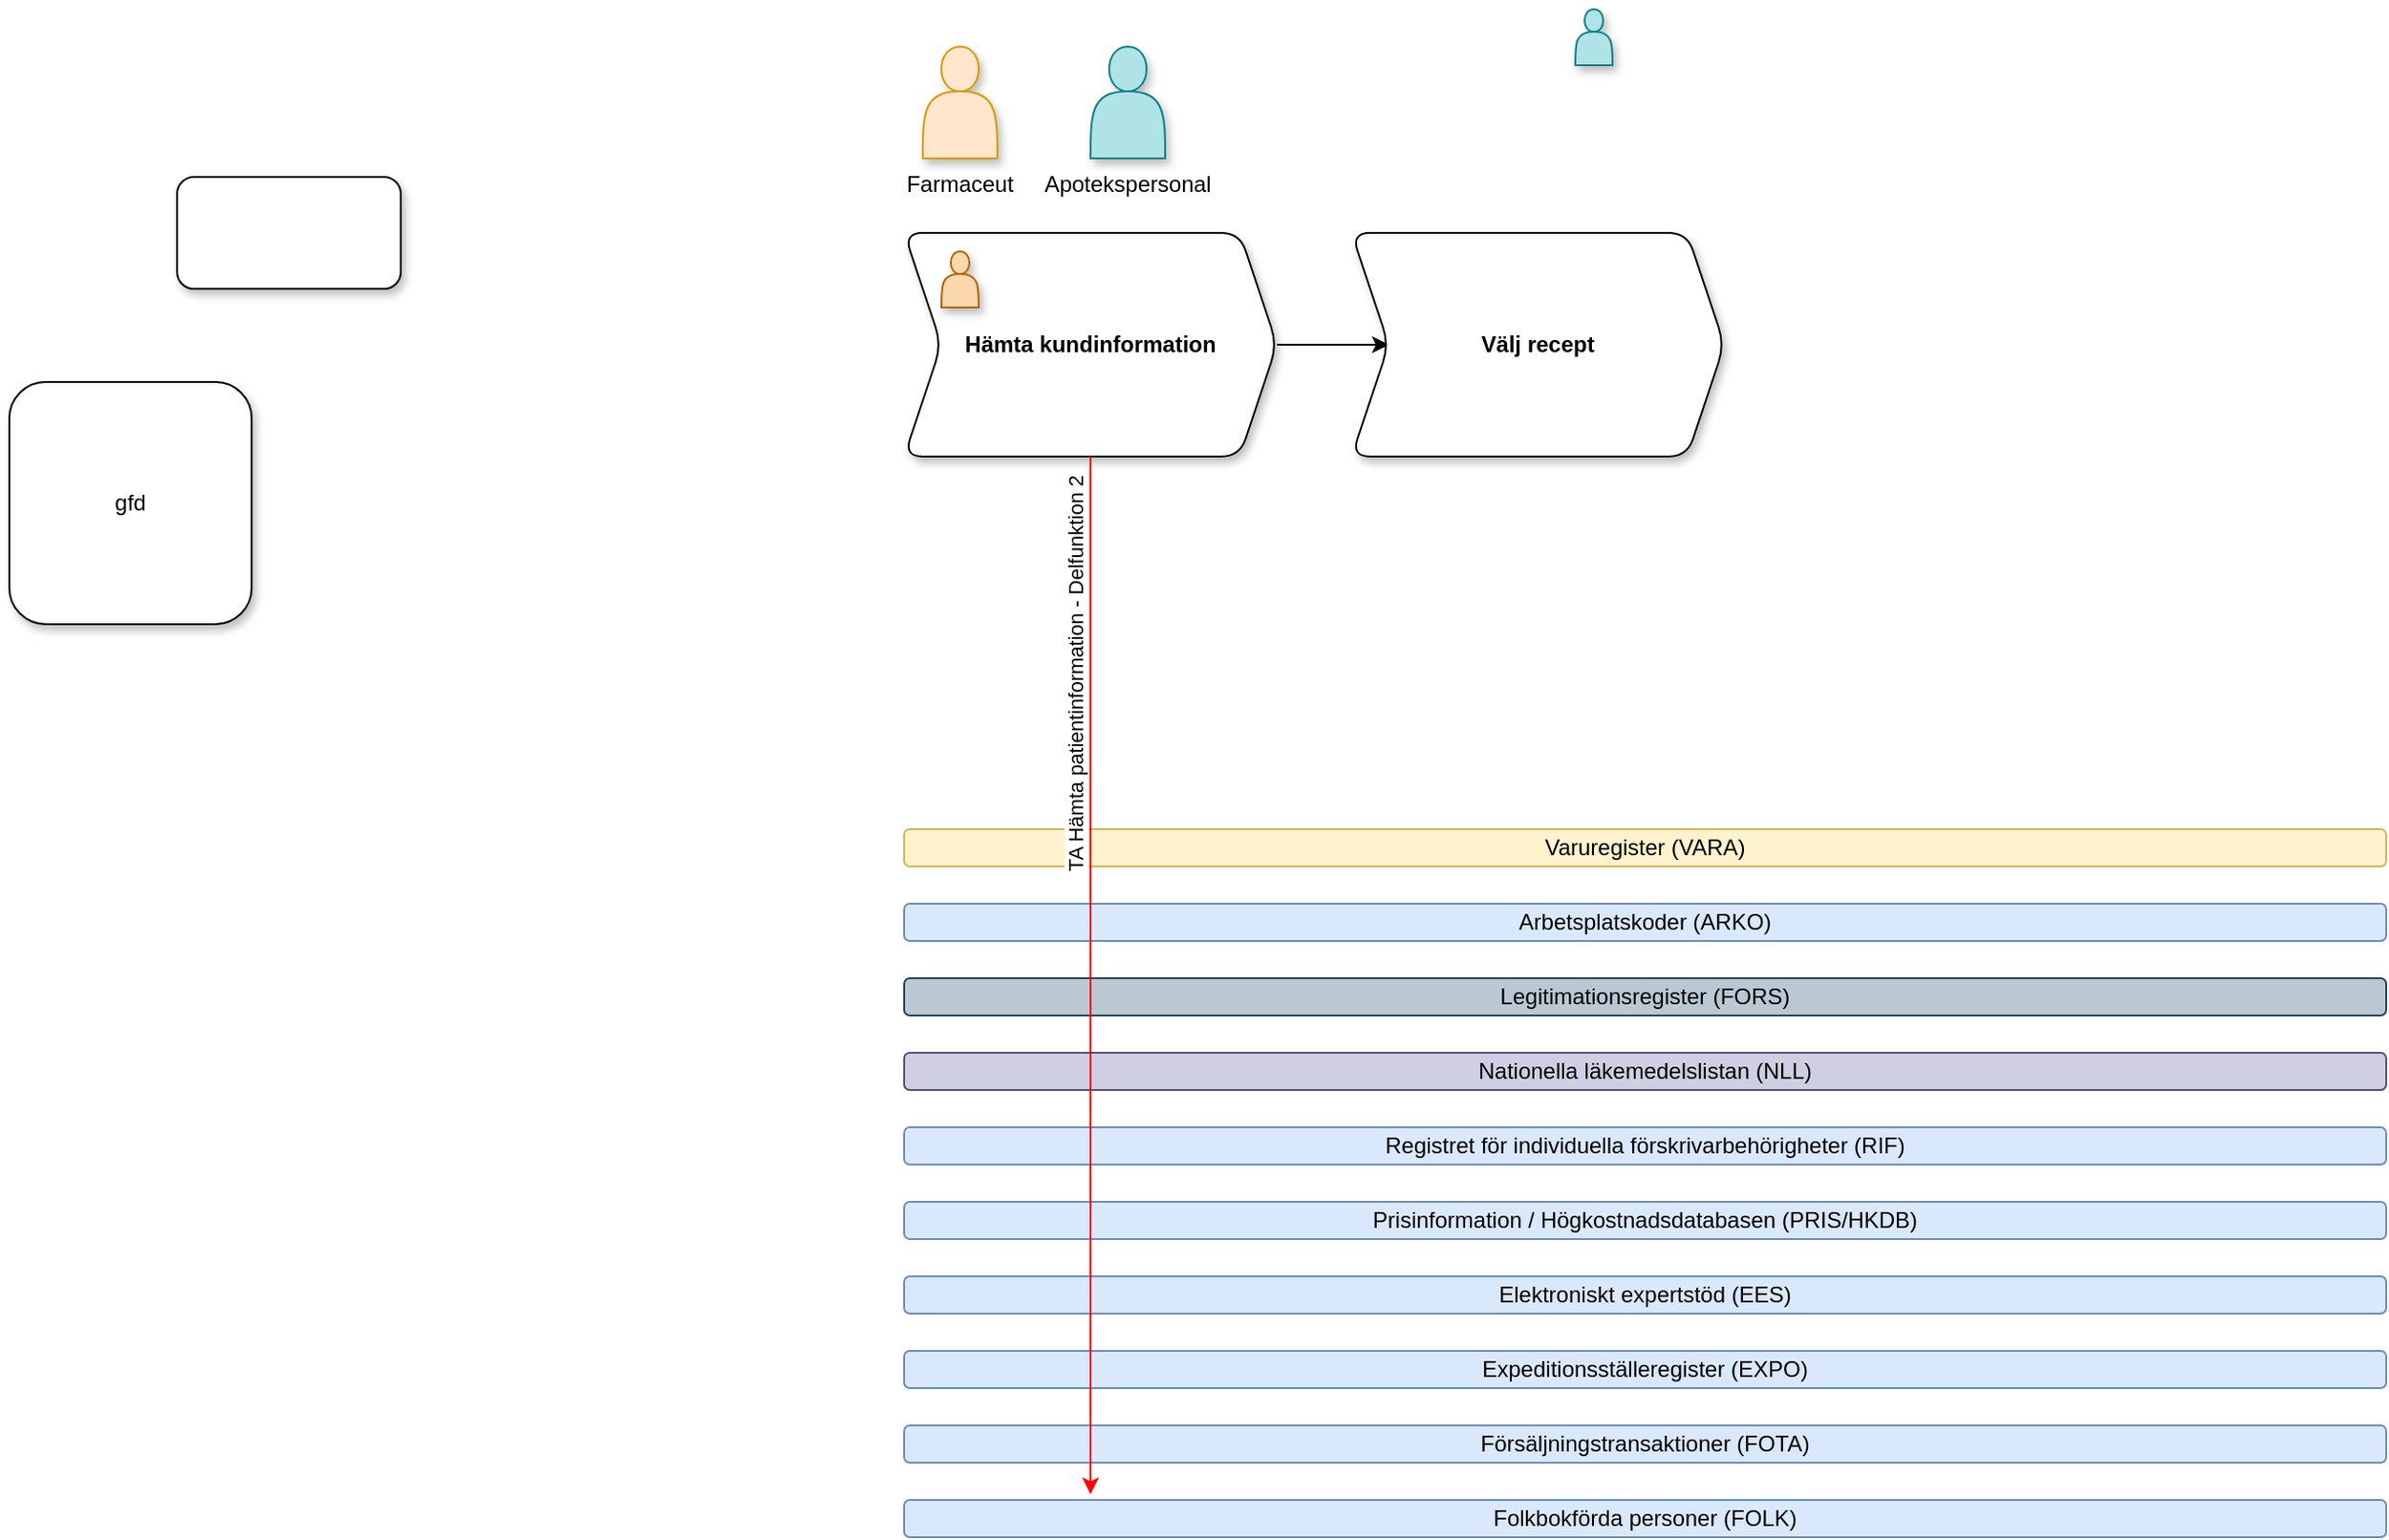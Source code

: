 <mxfile version="13.8.5" type="github">
  <diagram id="Y8RW_nMM7FUyLUE6UGEh" name="Page-1">
    <mxGraphModel dx="2055" dy="736" grid="1" gridSize="10" guides="1" tooltips="1" connect="1" arrows="1" fold="1" page="1" pageScale="1" pageWidth="850" pageHeight="1100" math="0" shadow="0">
      <root>
        <mxCell id="0" />
        <mxCell id="1" parent="0" />
        <mxCell id="-_0p66DI5QI1zj4v-Ik1-5" value="gfd" style="whiteSpace=wrap;html=1;aspect=fixed;shadow=1;rounded=1;" parent="1" vertex="1">
          <mxGeometry x="-480" y="200" width="130" height="130" as="geometry" />
        </mxCell>
        <mxCell id="-_0p66DI5QI1zj4v-Ik1-6" value="" style="rounded=1;whiteSpace=wrap;html=1;shadow=1;" parent="1" vertex="1">
          <mxGeometry x="-390" y="90" width="120" height="60" as="geometry" />
        </mxCell>
        <mxCell id="-_0p66DI5QI1zj4v-Ik1-9" value="Hämta kundinformation" style="shape=step;perimeter=stepPerimeter;whiteSpace=wrap;html=1;fixedSize=1;rounded=1;shadow=1;fontStyle=1" parent="1" vertex="1">
          <mxGeometry y="120" width="200" height="120" as="geometry" />
        </mxCell>
        <mxCell id="-_0p66DI5QI1zj4v-Ik1-10" value="Farmaceut" style="shape=actor;whiteSpace=wrap;html=1;rounded=1;shadow=1;labelPosition=center;verticalLabelPosition=bottom;align=center;verticalAlign=top;fillColor=#ffe6cc;strokeColor=#d79b00;" parent="1" vertex="1">
          <mxGeometry x="10" y="20" width="40" height="60" as="geometry" />
        </mxCell>
        <mxCell id="-_0p66DI5QI1zj4v-Ik1-12" value="Legitimationsregister (FORS)" style="whiteSpace=wrap;html=1;fillColor=#bac8d3;strokeColor=#23445d;rounded=1;" parent="1" vertex="1">
          <mxGeometry y="520" width="795" height="20" as="geometry" />
        </mxCell>
        <mxCell id="Q4kJV671iwrY0cKDhgk4-12" style="edgeStyle=orthogonalEdgeStyle;rounded=0;orthogonalLoop=1;jettySize=auto;html=1;exitX=1;exitY=0.5;exitDx=0;exitDy=0;" edge="1" parent="1" source="-_0p66DI5QI1zj4v-Ik1-9" target="Q4kJV671iwrY0cKDhgk4-13">
          <mxGeometry relative="1" as="geometry">
            <mxPoint x="-40" y="180" as="sourcePoint" />
          </mxGeometry>
        </mxCell>
        <mxCell id="Q4kJV671iwrY0cKDhgk4-1" value="Varuregister (VARA)" style="whiteSpace=wrap;html=1;fillColor=#fff2cc;strokeColor=#d6b656;rounded=1;" vertex="1" parent="1">
          <mxGeometry y="440" width="795" height="20" as="geometry" />
        </mxCell>
        <mxCell id="Q4kJV671iwrY0cKDhgk4-2" value="Arbetsplatskoder (ARKO)" style="whiteSpace=wrap;html=1;fillColor=#dae8fc;strokeColor=#6c8ebf;rounded=1;" vertex="1" parent="1">
          <mxGeometry y="480" width="795" height="20" as="geometry" />
        </mxCell>
        <mxCell id="Q4kJV671iwrY0cKDhgk4-3" value="Nationella läkemedelslistan (NLL)" style="whiteSpace=wrap;html=1;fillColor=#d0cee2;strokeColor=#56517e;rounded=1;" vertex="1" parent="1">
          <mxGeometry y="560" width="795" height="20" as="geometry" />
        </mxCell>
        <mxCell id="Q4kJV671iwrY0cKDhgk4-4" value="Registret för individuella förskrivarbehörigheter (RIF)" style="whiteSpace=wrap;html=1;fillColor=#dae8fc;strokeColor=#6c8ebf;rounded=1;" vertex="1" parent="1">
          <mxGeometry y="600" width="795" height="20" as="geometry" />
        </mxCell>
        <mxCell id="Q4kJV671iwrY0cKDhgk4-5" value="Prisinformation / Högkostnadsdatabasen (PRIS/HKDB)" style="whiteSpace=wrap;html=1;fillColor=#dae8fc;strokeColor=#6c8ebf;rounded=1;" vertex="1" parent="1">
          <mxGeometry y="640" width="795" height="20" as="geometry" />
        </mxCell>
        <mxCell id="Q4kJV671iwrY0cKDhgk4-7" value="Expeditionsställeregister (EXPO)" style="whiteSpace=wrap;html=1;fillColor=#dae8fc;strokeColor=#6c8ebf;rounded=1;" vertex="1" parent="1">
          <mxGeometry y="720" width="795" height="20" as="geometry" />
        </mxCell>
        <mxCell id="Q4kJV671iwrY0cKDhgk4-8" value="Elektroniskt expertstöd (EES)" style="whiteSpace=wrap;html=1;fillColor=#dae8fc;strokeColor=#6c8ebf;rounded=1;" vertex="1" parent="1">
          <mxGeometry y="680" width="795" height="20" as="geometry" />
        </mxCell>
        <mxCell id="Q4kJV671iwrY0cKDhgk4-9" value="Försäljningstransaktioner (FOTA)" style="whiteSpace=wrap;html=1;fillColor=#dae8fc;strokeColor=#6c8ebf;rounded=1;" vertex="1" parent="1">
          <mxGeometry y="760" width="795" height="20" as="geometry" />
        </mxCell>
        <mxCell id="Q4kJV671iwrY0cKDhgk4-10" value="Apotekspersonal" style="shape=actor;whiteSpace=wrap;html=1;rounded=1;shadow=1;labelPosition=center;verticalLabelPosition=bottom;align=center;verticalAlign=top;fillColor=#b0e3e6;strokeColor=#0e8088;" vertex="1" parent="1">
          <mxGeometry x="100" y="20" width="40" height="60" as="geometry" />
        </mxCell>
        <mxCell id="Q4kJV671iwrY0cKDhgk4-13" value="Välj recept" style="shape=step;perimeter=stepPerimeter;whiteSpace=wrap;html=1;fixedSize=1;rounded=1;shadow=1;fontStyle=1" vertex="1" parent="1">
          <mxGeometry x="240" y="120" width="200" height="120" as="geometry" />
        </mxCell>
        <mxCell id="Q4kJV671iwrY0cKDhgk4-16" value="" style="shape=actor;whiteSpace=wrap;html=1;rounded=1;shadow=1;labelPosition=center;verticalLabelPosition=bottom;align=center;verticalAlign=top;fillColor=#b0e3e6;strokeColor=#0e8088;" vertex="1" parent="1">
          <mxGeometry x="360" width="20" height="30" as="geometry" />
        </mxCell>
        <mxCell id="Q4kJV671iwrY0cKDhgk4-17" value="" style="shape=actor;whiteSpace=wrap;html=1;rounded=1;shadow=1;labelPosition=center;verticalLabelPosition=bottom;align=center;verticalAlign=top;fillColor=#fad7ac;strokeColor=#b46504;" vertex="1" parent="1">
          <mxGeometry x="20" y="130" width="20" height="30" as="geometry" />
        </mxCell>
        <mxCell id="Q4kJV671iwrY0cKDhgk4-20" value="Folkbokförda personer (FOLK)" style="whiteSpace=wrap;html=1;fillColor=#dae8fc;strokeColor=#6c8ebf;rounded=1;" vertex="1" parent="1">
          <mxGeometry y="800" width="795" height="20" as="geometry" />
        </mxCell>
        <mxCell id="Q4kJV671iwrY0cKDhgk4-26" value="" style="endArrow=classic;html=1;exitX=0.5;exitY=1;exitDx=0;exitDy=0;strokeColor=#FF0000;" edge="1" parent="1" source="-_0p66DI5QI1zj4v-Ik1-9">
          <mxGeometry relative="1" as="geometry">
            <mxPoint x="-150" y="350" as="sourcePoint" />
            <mxPoint x="100" y="797" as="targetPoint" />
          </mxGeometry>
        </mxCell>
        <mxCell id="Q4kJV671iwrY0cKDhgk4-28" value="TA Hämta patientinformation - Delfunktion 2" style="edgeLabel;resizable=0;html=1;align=right;verticalAlign=bottom;horizontal=0;labelPosition=left;verticalLabelPosition=top;spacingTop=0;spacingRight=10;" connectable="0" vertex="1" parent="Q4kJV671iwrY0cKDhgk4-26">
          <mxGeometry x="-1" relative="1" as="geometry" />
        </mxCell>
      </root>
    </mxGraphModel>
  </diagram>
</mxfile>
